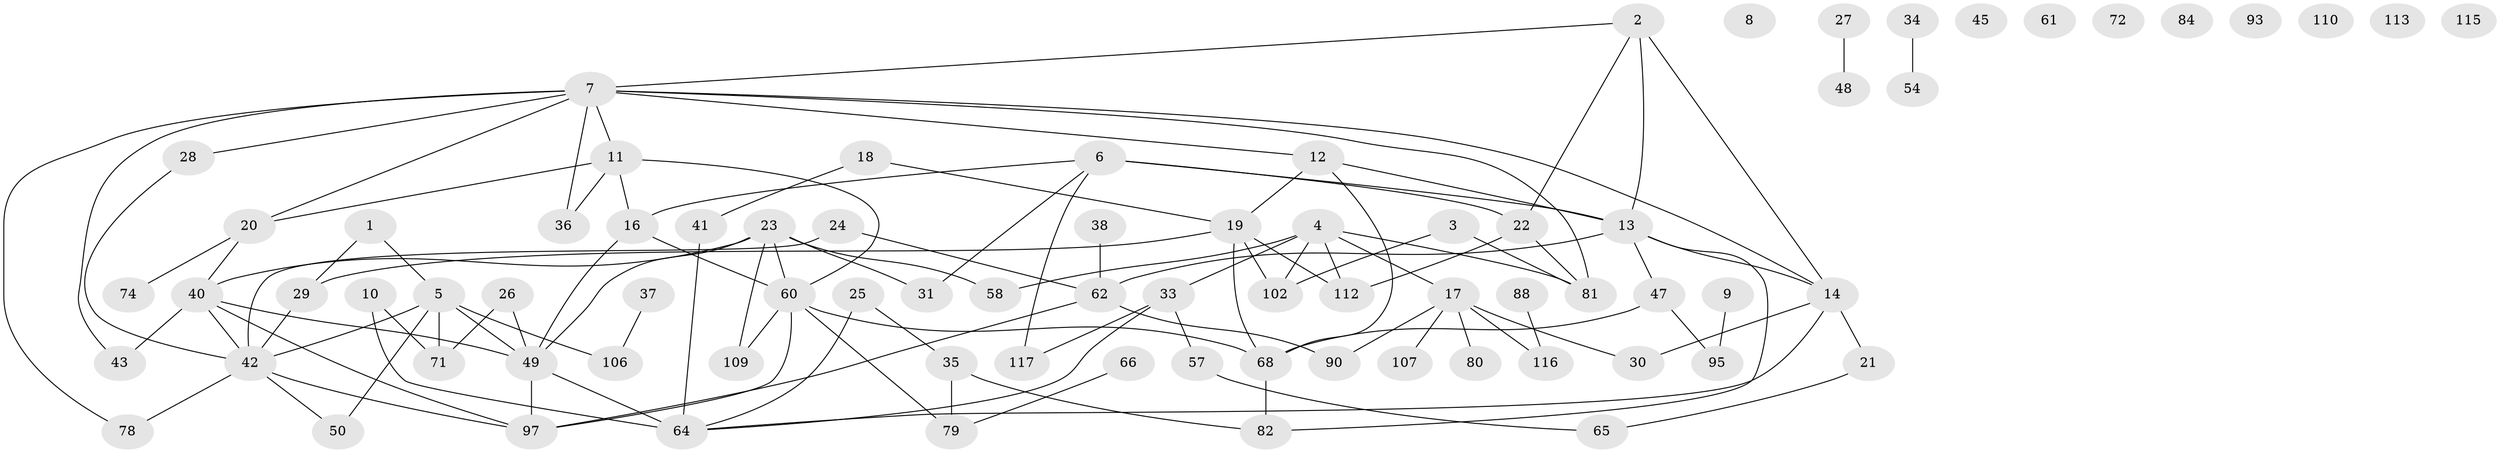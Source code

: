 // Generated by graph-tools (version 1.1) at 2025/23/03/03/25 07:23:27]
// undirected, 79 vertices, 113 edges
graph export_dot {
graph [start="1"]
  node [color=gray90,style=filled];
  1;
  2 [super="+87"];
  3;
  4 [super="+59"];
  5 [super="+15"];
  6 [super="+67"];
  7 [super="+32"];
  8;
  9;
  10 [super="+63"];
  11 [super="+44"];
  12 [super="+100"];
  13 [super="+91"];
  14 [super="+98"];
  16 [super="+108"];
  17 [super="+105"];
  18 [super="+46"];
  19 [super="+86"];
  20 [super="+85"];
  21 [super="+92"];
  22 [super="+104"];
  23 [super="+55"];
  24 [super="+39"];
  25 [super="+83"];
  26 [super="+51"];
  27;
  28;
  29 [super="+111"];
  30 [super="+52"];
  31;
  33 [super="+73"];
  34;
  35 [super="+53"];
  36;
  37;
  38;
  40 [super="+77"];
  41;
  42 [super="+75"];
  43 [super="+101"];
  45;
  47;
  48;
  49 [super="+56"];
  50 [super="+76"];
  54;
  57;
  58;
  60 [super="+69"];
  61;
  62 [super="+89"];
  64 [super="+96"];
  65 [super="+114"];
  66 [super="+99"];
  68 [super="+70"];
  71;
  72;
  74;
  78;
  79 [super="+94"];
  80 [super="+118"];
  81;
  82;
  84;
  88;
  90;
  93;
  95;
  97;
  102 [super="+103"];
  106;
  107;
  109;
  110;
  112;
  113;
  115;
  116;
  117;
  1 -- 5;
  1 -- 29;
  2 -- 22;
  2 -- 13;
  2 -- 7;
  2 -- 14;
  3 -- 81;
  3 -- 102;
  4 -- 33;
  4 -- 112;
  4 -- 102;
  4 -- 17;
  4 -- 81;
  4 -- 58;
  5 -- 49;
  5 -- 50;
  5 -- 106;
  5 -- 42;
  5 -- 71;
  6 -- 31;
  6 -- 117;
  6 -- 13;
  6 -- 22 [weight=2];
  6 -- 16;
  7 -- 14;
  7 -- 20;
  7 -- 28;
  7 -- 78;
  7 -- 81;
  7 -- 36;
  7 -- 11;
  7 -- 12;
  7 -- 43;
  9 -- 95;
  10 -- 71;
  10 -- 64 [weight=2];
  11 -- 16;
  11 -- 20;
  11 -- 36;
  11 -- 60;
  12 -- 13;
  12 -- 19;
  12 -- 68;
  13 -- 14;
  13 -- 47;
  13 -- 82;
  13 -- 62;
  14 -- 64;
  14 -- 21;
  14 -- 30;
  16 -- 49;
  16 -- 60;
  17 -- 30;
  17 -- 90;
  17 -- 107;
  17 -- 116;
  17 -- 80;
  18 -- 41;
  18 -- 19;
  19 -- 112;
  19 -- 68;
  19 -- 29;
  19 -- 102;
  20 -- 40;
  20 -- 74;
  21 -- 65;
  22 -- 112;
  22 -- 81;
  23 -- 31;
  23 -- 49;
  23 -- 60;
  23 -- 58;
  23 -- 109;
  23 -- 40;
  24 -- 42;
  24 -- 62;
  25 -- 35;
  25 -- 64;
  26 -- 71;
  26 -- 49;
  27 -- 48;
  28 -- 42;
  29 -- 42;
  33 -- 64;
  33 -- 117;
  33 -- 57;
  34 -- 54;
  35 -- 82;
  35 -- 79;
  37 -- 106;
  38 -- 62;
  40 -- 42;
  40 -- 49;
  40 -- 97;
  40 -- 43;
  41 -- 64;
  42 -- 78;
  42 -- 97;
  42 -- 50;
  47 -- 68;
  47 -- 95;
  49 -- 64;
  49 -- 97;
  57 -- 65;
  60 -- 68 [weight=2];
  60 -- 79;
  60 -- 97;
  60 -- 109;
  62 -- 90;
  62 -- 97;
  66 -- 79;
  68 -- 82;
  88 -- 116;
}
